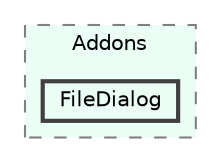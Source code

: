 digraph "C:/GEU/GEUCore/Source/UI/Addons/FileDialog"
{
 // LATEX_PDF_SIZE
  bgcolor="transparent";
  edge [fontname=Helvetica,fontsize=10,labelfontname=Helvetica,labelfontsize=10];
  node [fontname=Helvetica,fontsize=10,shape=box,height=0.2,width=0.4];
  compound=true
  subgraph clusterdir_ed28fcff23d26531979feec0f8d8af01 {
    graph [ bgcolor="#ebfef5", pencolor="grey50", label="Addons", fontname=Helvetica,fontsize=10 style="filled,dashed", URL="dir_ed28fcff23d26531979feec0f8d8af01.html",tooltip=""]
  dir_c8d0c79563d4ed4375a60b5b2f78d4a6 [label="FileDialog", fillcolor="#ebfef5", color="grey25", style="filled,bold", URL="dir_c8d0c79563d4ed4375a60b5b2f78d4a6.html",tooltip=""];
  }
}
